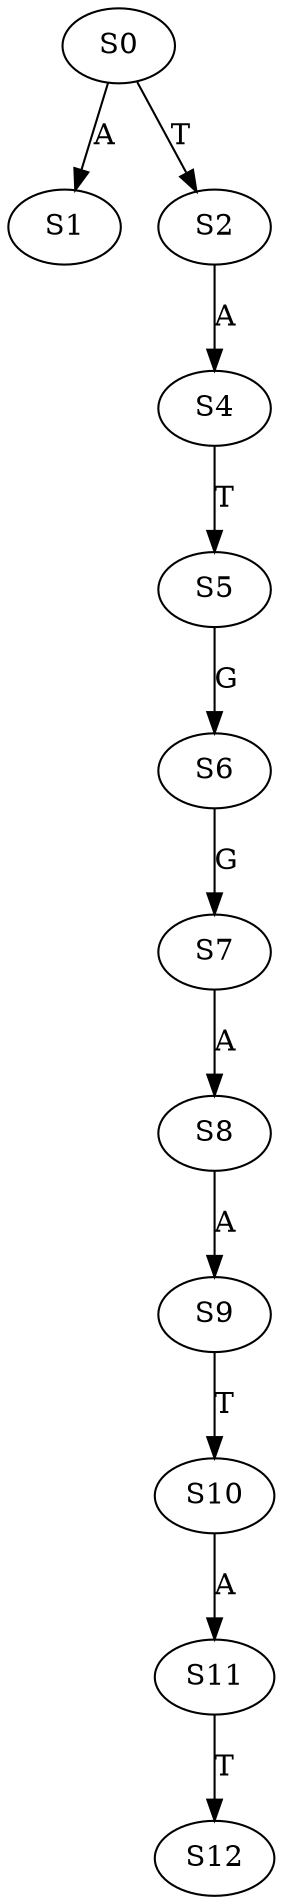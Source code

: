 strict digraph  {
	S0 -> S1 [ label = A ];
	S0 -> S2 [ label = T ];
	S2 -> S4 [ label = A ];
	S4 -> S5 [ label = T ];
	S5 -> S6 [ label = G ];
	S6 -> S7 [ label = G ];
	S7 -> S8 [ label = A ];
	S8 -> S9 [ label = A ];
	S9 -> S10 [ label = T ];
	S10 -> S11 [ label = A ];
	S11 -> S12 [ label = T ];
}
